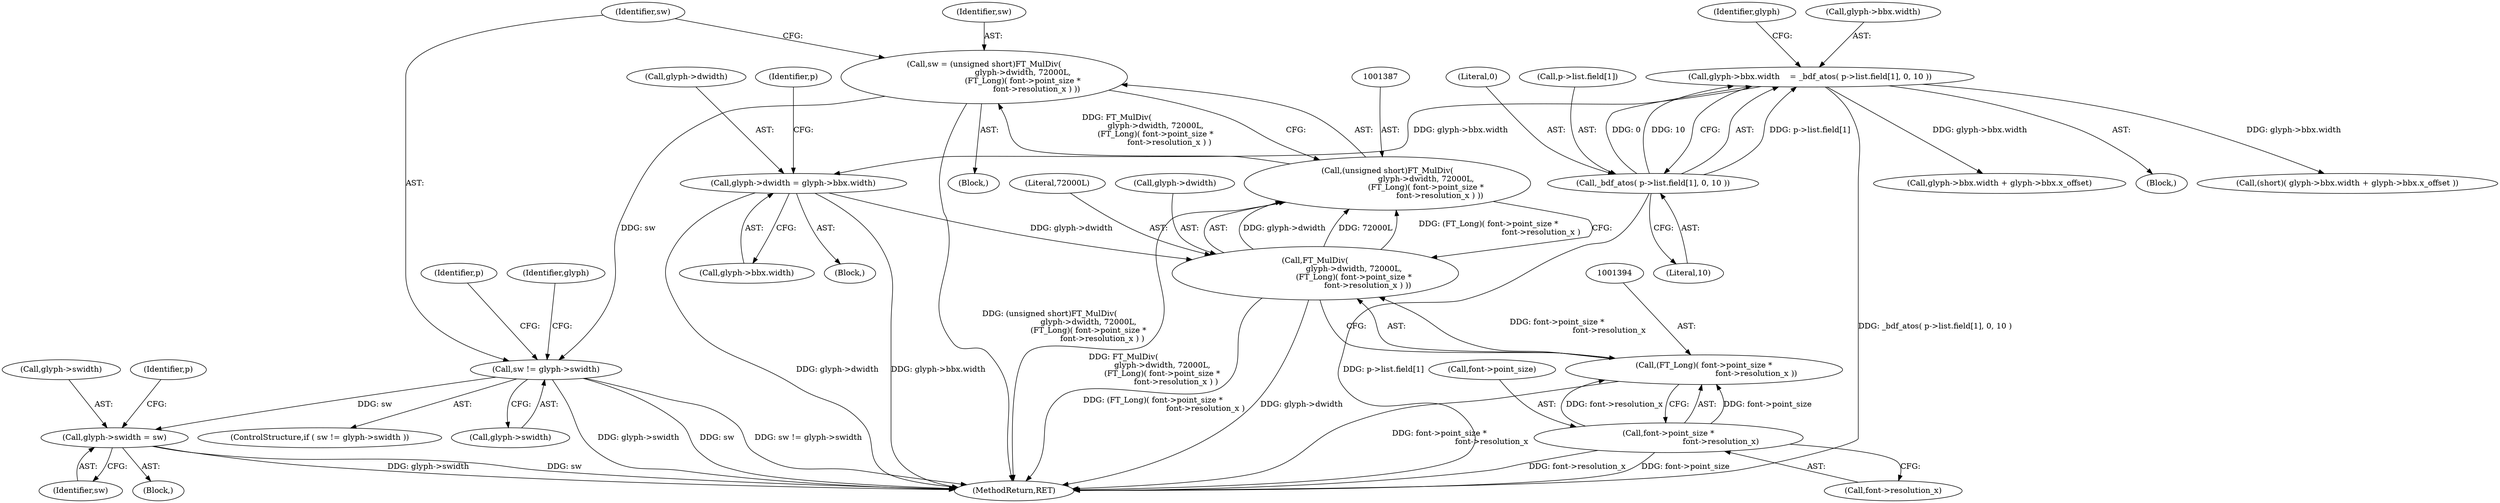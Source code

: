 digraph "0_savannah_07bdb6e289c7954e2a533039dc93c1c136099d2d@pointer" {
"1001403" [label="(Call,sw != glyph->swidth)"];
"1001384" [label="(Call,sw = (unsigned short)FT_MulDiv(\n                               glyph->dwidth, 72000L,\n                               (FT_Long)( font->point_size *\n                                          font->resolution_x ) ))"];
"1001386" [label="(Call,(unsigned short)FT_MulDiv(\n                               glyph->dwidth, 72000L,\n                               (FT_Long)( font->point_size *\n                                          font->resolution_x ) ))"];
"1001388" [label="(Call,FT_MulDiv(\n                               glyph->dwidth, 72000L,\n                               (FT_Long)( font->point_size *\n                                          font->resolution_x ) ))"];
"1001365" [label="(Call,glyph->dwidth = glyph->bbx.width)"];
"1001170" [label="(Call,glyph->bbx.width    = _bdf_atos( p->list.field[1], 0, 10 ))"];
"1001176" [label="(Call,_bdf_atos( p->list.field[1], 0, 10 ))"];
"1001393" [label="(Call,(FT_Long)( font->point_size *\n                                          font->resolution_x ))"];
"1001395" [label="(Call,font->point_size *\n                                          font->resolution_x)"];
"1001409" [label="(Call,glyph->swidth = sw)"];
"1001366" [label="(Call,glyph->dwidth)"];
"1001385" [label="(Identifier,sw)"];
"1001393" [label="(Call,(FT_Long)( font->point_size *\n                                          font->resolution_x ))"];
"1001303" [label="(Call,glyph->bbx.width + glyph->bbx.x_offset)"];
"1001392" [label="(Literal,72000L)"];
"1001146" [label="(Block,)"];
"1001389" [label="(Call,glyph->dwidth)"];
"1001384" [label="(Call,sw = (unsigned short)FT_MulDiv(\n                               glyph->dwidth, 72000L,\n                               (FT_Long)( font->point_size *\n                                          font->resolution_x ) ))"];
"1001386" [label="(Call,(unsigned short)FT_MulDiv(\n                               glyph->dwidth, 72000L,\n                               (FT_Long)( font->point_size *\n                                          font->resolution_x ) ))"];
"1001378" [label="(Identifier,p)"];
"1001403" [label="(Call,sw != glyph->swidth)"];
"1001410" [label="(Call,glyph->swidth)"];
"1001369" [label="(Call,glyph->bbx.width)"];
"1001413" [label="(Identifier,sw)"];
"1001176" [label="(Call,_bdf_atos( p->list.field[1], 0, 10 ))"];
"1001184" [label="(Literal,0)"];
"1001170" [label="(Call,glyph->bbx.width    = _bdf_atos( p->list.field[1], 0, 10 ))"];
"1001571" [label="(MethodReturn,RET)"];
"1001396" [label="(Call,font->point_size)"];
"1001395" [label="(Call,font->point_size *\n                                          font->resolution_x)"];
"1001411" [label="(Identifier,glyph)"];
"1001402" [label="(ControlStructure,if ( sw != glyph->swidth ))"];
"1001450" [label="(Identifier,p)"];
"1001409" [label="(Call,glyph->swidth = sw)"];
"1001364" [label="(Block,)"];
"1001399" [label="(Call,font->resolution_x)"];
"1001417" [label="(Identifier,p)"];
"1001171" [label="(Call,glyph->bbx.width)"];
"1001185" [label="(Literal,10)"];
"1001301" [label="(Call,(short)( glyph->bbx.width + glyph->bbx.x_offset ))"];
"1001388" [label="(Call,FT_MulDiv(\n                               glyph->dwidth, 72000L,\n                               (FT_Long)( font->point_size *\n                                          font->resolution_x ) ))"];
"1001189" [label="(Identifier,glyph)"];
"1001365" [label="(Call,glyph->dwidth = glyph->bbx.width)"];
"1001408" [label="(Block,)"];
"1001404" [label="(Identifier,sw)"];
"1001382" [label="(Block,)"];
"1001177" [label="(Call,p->list.field[1])"];
"1001405" [label="(Call,glyph->swidth)"];
"1001403" -> "1001402"  [label="AST: "];
"1001403" -> "1001405"  [label="CFG: "];
"1001404" -> "1001403"  [label="AST: "];
"1001405" -> "1001403"  [label="AST: "];
"1001411" -> "1001403"  [label="CFG: "];
"1001450" -> "1001403"  [label="CFG: "];
"1001403" -> "1001571"  [label="DDG: glyph->swidth"];
"1001403" -> "1001571"  [label="DDG: sw"];
"1001403" -> "1001571"  [label="DDG: sw != glyph->swidth"];
"1001384" -> "1001403"  [label="DDG: sw"];
"1001403" -> "1001409"  [label="DDG: sw"];
"1001384" -> "1001382"  [label="AST: "];
"1001384" -> "1001386"  [label="CFG: "];
"1001385" -> "1001384"  [label="AST: "];
"1001386" -> "1001384"  [label="AST: "];
"1001404" -> "1001384"  [label="CFG: "];
"1001384" -> "1001571"  [label="DDG: (unsigned short)FT_MulDiv(\n                               glyph->dwidth, 72000L,\n                               (FT_Long)( font->point_size *\n                                          font->resolution_x ) )"];
"1001386" -> "1001384"  [label="DDG: FT_MulDiv(\n                               glyph->dwidth, 72000L,\n                               (FT_Long)( font->point_size *\n                                          font->resolution_x ) )"];
"1001386" -> "1001388"  [label="CFG: "];
"1001387" -> "1001386"  [label="AST: "];
"1001388" -> "1001386"  [label="AST: "];
"1001386" -> "1001571"  [label="DDG: FT_MulDiv(\n                               glyph->dwidth, 72000L,\n                               (FT_Long)( font->point_size *\n                                          font->resolution_x ) )"];
"1001388" -> "1001386"  [label="DDG: glyph->dwidth"];
"1001388" -> "1001386"  [label="DDG: 72000L"];
"1001388" -> "1001386"  [label="DDG: (FT_Long)( font->point_size *\n                                          font->resolution_x )"];
"1001388" -> "1001393"  [label="CFG: "];
"1001389" -> "1001388"  [label="AST: "];
"1001392" -> "1001388"  [label="AST: "];
"1001393" -> "1001388"  [label="AST: "];
"1001388" -> "1001571"  [label="DDG: (FT_Long)( font->point_size *\n                                          font->resolution_x )"];
"1001388" -> "1001571"  [label="DDG: glyph->dwidth"];
"1001365" -> "1001388"  [label="DDG: glyph->dwidth"];
"1001393" -> "1001388"  [label="DDG: font->point_size *\n                                          font->resolution_x"];
"1001365" -> "1001364"  [label="AST: "];
"1001365" -> "1001369"  [label="CFG: "];
"1001366" -> "1001365"  [label="AST: "];
"1001369" -> "1001365"  [label="AST: "];
"1001378" -> "1001365"  [label="CFG: "];
"1001365" -> "1001571"  [label="DDG: glyph->dwidth"];
"1001365" -> "1001571"  [label="DDG: glyph->bbx.width"];
"1001170" -> "1001365"  [label="DDG: glyph->bbx.width"];
"1001170" -> "1001146"  [label="AST: "];
"1001170" -> "1001176"  [label="CFG: "];
"1001171" -> "1001170"  [label="AST: "];
"1001176" -> "1001170"  [label="AST: "];
"1001189" -> "1001170"  [label="CFG: "];
"1001170" -> "1001571"  [label="DDG: _bdf_atos( p->list.field[1], 0, 10 )"];
"1001176" -> "1001170"  [label="DDG: p->list.field[1]"];
"1001176" -> "1001170"  [label="DDG: 0"];
"1001176" -> "1001170"  [label="DDG: 10"];
"1001170" -> "1001301"  [label="DDG: glyph->bbx.width"];
"1001170" -> "1001303"  [label="DDG: glyph->bbx.width"];
"1001176" -> "1001185"  [label="CFG: "];
"1001177" -> "1001176"  [label="AST: "];
"1001184" -> "1001176"  [label="AST: "];
"1001185" -> "1001176"  [label="AST: "];
"1001176" -> "1001571"  [label="DDG: p->list.field[1]"];
"1001393" -> "1001395"  [label="CFG: "];
"1001394" -> "1001393"  [label="AST: "];
"1001395" -> "1001393"  [label="AST: "];
"1001393" -> "1001571"  [label="DDG: font->point_size *\n                                          font->resolution_x"];
"1001395" -> "1001393"  [label="DDG: font->point_size"];
"1001395" -> "1001393"  [label="DDG: font->resolution_x"];
"1001395" -> "1001399"  [label="CFG: "];
"1001396" -> "1001395"  [label="AST: "];
"1001399" -> "1001395"  [label="AST: "];
"1001395" -> "1001571"  [label="DDG: font->resolution_x"];
"1001395" -> "1001571"  [label="DDG: font->point_size"];
"1001409" -> "1001408"  [label="AST: "];
"1001409" -> "1001413"  [label="CFG: "];
"1001410" -> "1001409"  [label="AST: "];
"1001413" -> "1001409"  [label="AST: "];
"1001417" -> "1001409"  [label="CFG: "];
"1001409" -> "1001571"  [label="DDG: glyph->swidth"];
"1001409" -> "1001571"  [label="DDG: sw"];
}
